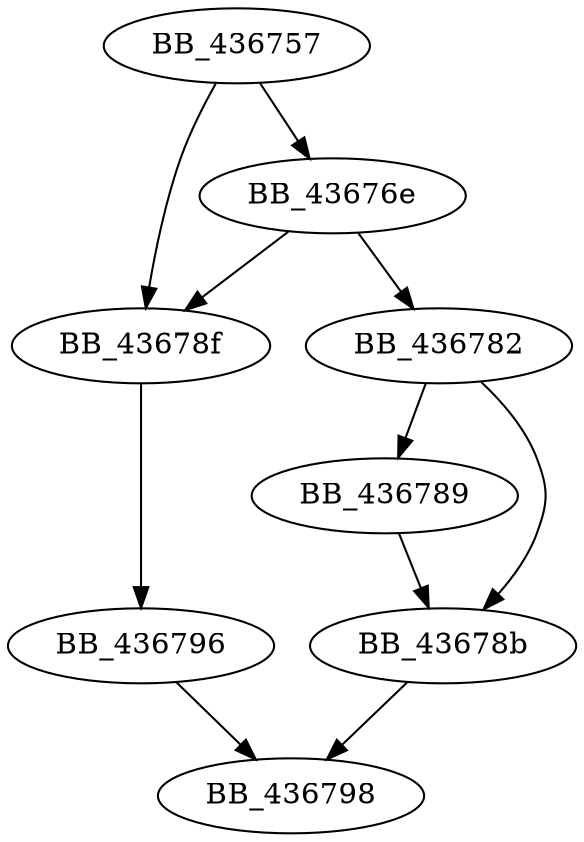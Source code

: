 DiGraph sub_436757{
BB_436757->BB_43676e
BB_436757->BB_43678f
BB_43676e->BB_436782
BB_43676e->BB_43678f
BB_436782->BB_436789
BB_436782->BB_43678b
BB_436789->BB_43678b
BB_43678b->BB_436798
BB_43678f->BB_436796
BB_436796->BB_436798
}
